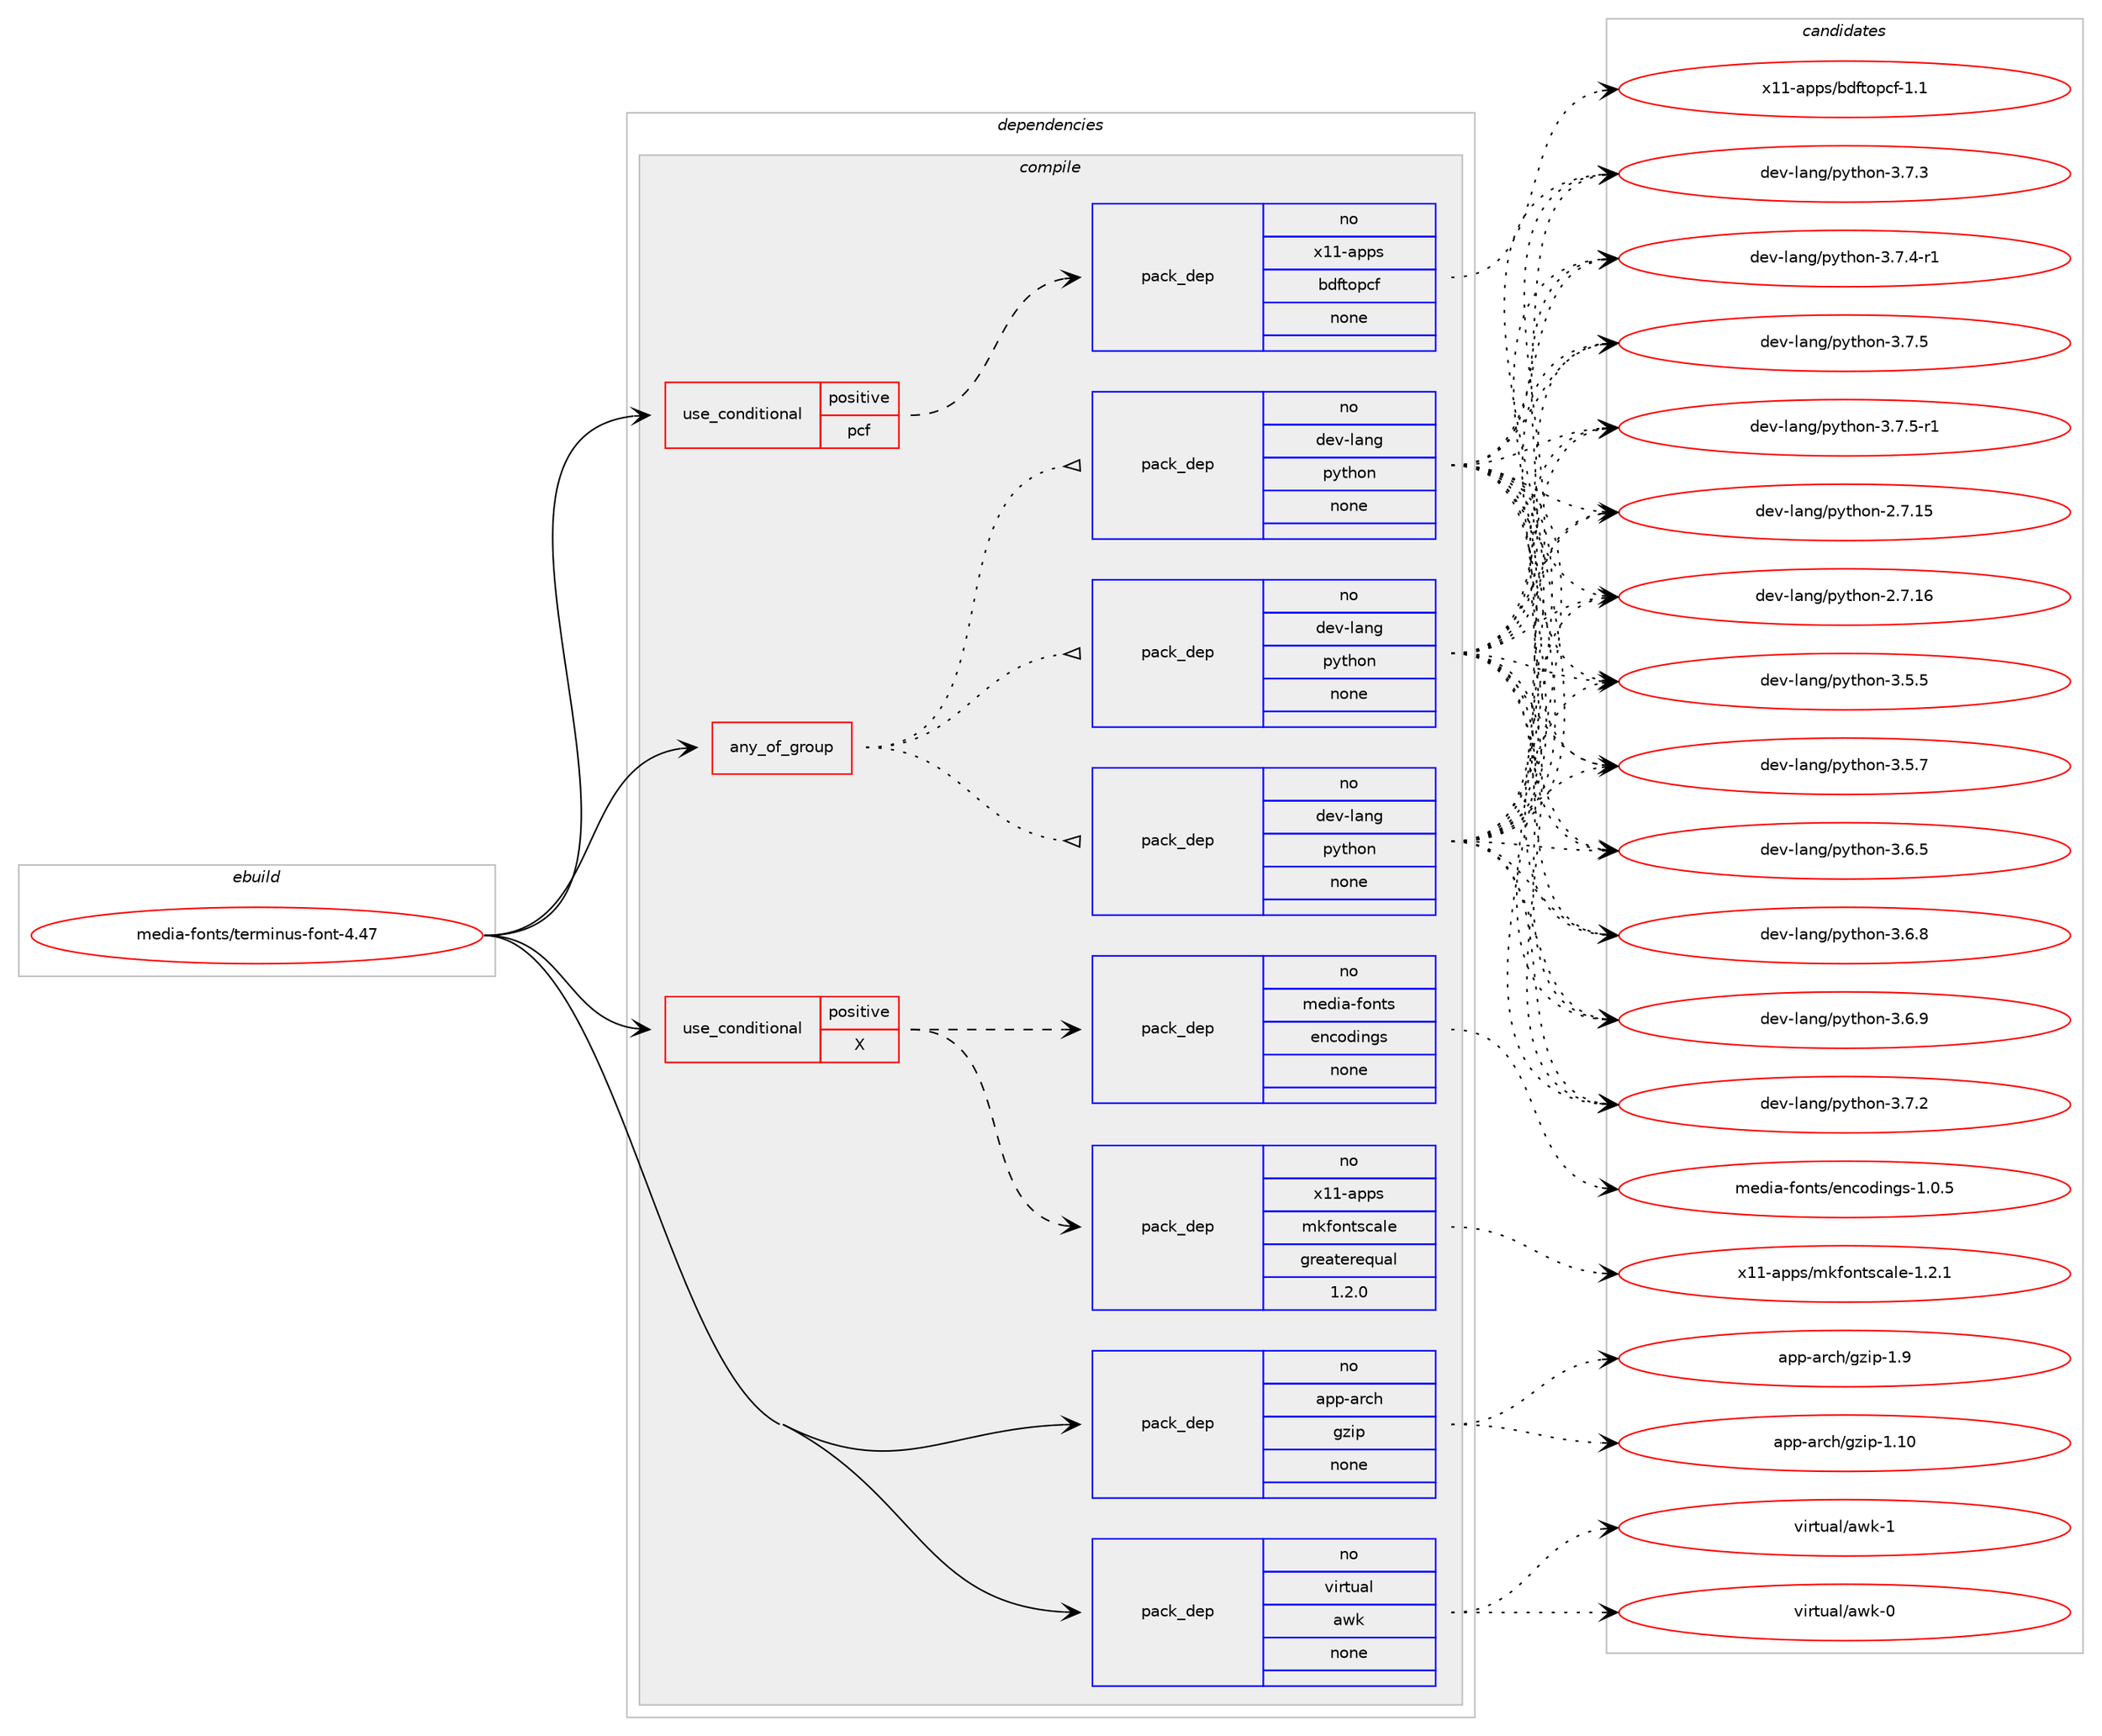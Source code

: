 digraph prolog {

# *************
# Graph options
# *************

newrank=true;
concentrate=true;
compound=true;
graph [rankdir=LR,fontname=Helvetica,fontsize=10,ranksep=1.5];#, ranksep=2.5, nodesep=0.2];
edge  [arrowhead=vee];
node  [fontname=Helvetica,fontsize=10];

# **********
# The ebuild
# **********

subgraph cluster_leftcol {
color=gray;
rank=same;
label=<<i>ebuild</i>>;
id [label="media-fonts/terminus-font-4.47", color=red, width=4, href="../media-fonts/terminus-font-4.47.svg"];
}

# ****************
# The dependencies
# ****************

subgraph cluster_midcol {
color=gray;
label=<<i>dependencies</i>>;
subgraph cluster_compile {
fillcolor="#eeeeee";
style=filled;
label=<<i>compile</i>>;
subgraph any13090 {
dependency777358 [label=<<TABLE BORDER="0" CELLBORDER="1" CELLSPACING="0" CELLPADDING="4"><TR><TD CELLPADDING="10">any_of_group</TD></TR></TABLE>>, shape=none, color=red];subgraph pack574631 {
dependency777359 [label=<<TABLE BORDER="0" CELLBORDER="1" CELLSPACING="0" CELLPADDING="4" WIDTH="220"><TR><TD ROWSPAN="6" CELLPADDING="30">pack_dep</TD></TR><TR><TD WIDTH="110">no</TD></TR><TR><TD>dev-lang</TD></TR><TR><TD>python</TD></TR><TR><TD>none</TD></TR><TR><TD></TD></TR></TABLE>>, shape=none, color=blue];
}
dependency777358:e -> dependency777359:w [weight=20,style="dotted",arrowhead="oinv"];
subgraph pack574632 {
dependency777360 [label=<<TABLE BORDER="0" CELLBORDER="1" CELLSPACING="0" CELLPADDING="4" WIDTH="220"><TR><TD ROWSPAN="6" CELLPADDING="30">pack_dep</TD></TR><TR><TD WIDTH="110">no</TD></TR><TR><TD>dev-lang</TD></TR><TR><TD>python</TD></TR><TR><TD>none</TD></TR><TR><TD></TD></TR></TABLE>>, shape=none, color=blue];
}
dependency777358:e -> dependency777360:w [weight=20,style="dotted",arrowhead="oinv"];
subgraph pack574633 {
dependency777361 [label=<<TABLE BORDER="0" CELLBORDER="1" CELLSPACING="0" CELLPADDING="4" WIDTH="220"><TR><TD ROWSPAN="6" CELLPADDING="30">pack_dep</TD></TR><TR><TD WIDTH="110">no</TD></TR><TR><TD>dev-lang</TD></TR><TR><TD>python</TD></TR><TR><TD>none</TD></TR><TR><TD></TD></TR></TABLE>>, shape=none, color=blue];
}
dependency777358:e -> dependency777361:w [weight=20,style="dotted",arrowhead="oinv"];
}
id:e -> dependency777358:w [weight=20,style="solid",arrowhead="vee"];
subgraph cond189223 {
dependency777362 [label=<<TABLE BORDER="0" CELLBORDER="1" CELLSPACING="0" CELLPADDING="4"><TR><TD ROWSPAN="3" CELLPADDING="10">use_conditional</TD></TR><TR><TD>positive</TD></TR><TR><TD>X</TD></TR></TABLE>>, shape=none, color=red];
subgraph pack574634 {
dependency777363 [label=<<TABLE BORDER="0" CELLBORDER="1" CELLSPACING="0" CELLPADDING="4" WIDTH="220"><TR><TD ROWSPAN="6" CELLPADDING="30">pack_dep</TD></TR><TR><TD WIDTH="110">no</TD></TR><TR><TD>x11-apps</TD></TR><TR><TD>mkfontscale</TD></TR><TR><TD>greaterequal</TD></TR><TR><TD>1.2.0</TD></TR></TABLE>>, shape=none, color=blue];
}
dependency777362:e -> dependency777363:w [weight=20,style="dashed",arrowhead="vee"];
subgraph pack574635 {
dependency777364 [label=<<TABLE BORDER="0" CELLBORDER="1" CELLSPACING="0" CELLPADDING="4" WIDTH="220"><TR><TD ROWSPAN="6" CELLPADDING="30">pack_dep</TD></TR><TR><TD WIDTH="110">no</TD></TR><TR><TD>media-fonts</TD></TR><TR><TD>encodings</TD></TR><TR><TD>none</TD></TR><TR><TD></TD></TR></TABLE>>, shape=none, color=blue];
}
dependency777362:e -> dependency777364:w [weight=20,style="dashed",arrowhead="vee"];
}
id:e -> dependency777362:w [weight=20,style="solid",arrowhead="vee"];
subgraph cond189224 {
dependency777365 [label=<<TABLE BORDER="0" CELLBORDER="1" CELLSPACING="0" CELLPADDING="4"><TR><TD ROWSPAN="3" CELLPADDING="10">use_conditional</TD></TR><TR><TD>positive</TD></TR><TR><TD>pcf</TD></TR></TABLE>>, shape=none, color=red];
subgraph pack574636 {
dependency777366 [label=<<TABLE BORDER="0" CELLBORDER="1" CELLSPACING="0" CELLPADDING="4" WIDTH="220"><TR><TD ROWSPAN="6" CELLPADDING="30">pack_dep</TD></TR><TR><TD WIDTH="110">no</TD></TR><TR><TD>x11-apps</TD></TR><TR><TD>bdftopcf</TD></TR><TR><TD>none</TD></TR><TR><TD></TD></TR></TABLE>>, shape=none, color=blue];
}
dependency777365:e -> dependency777366:w [weight=20,style="dashed",arrowhead="vee"];
}
id:e -> dependency777365:w [weight=20,style="solid",arrowhead="vee"];
subgraph pack574637 {
dependency777367 [label=<<TABLE BORDER="0" CELLBORDER="1" CELLSPACING="0" CELLPADDING="4" WIDTH="220"><TR><TD ROWSPAN="6" CELLPADDING="30">pack_dep</TD></TR><TR><TD WIDTH="110">no</TD></TR><TR><TD>app-arch</TD></TR><TR><TD>gzip</TD></TR><TR><TD>none</TD></TR><TR><TD></TD></TR></TABLE>>, shape=none, color=blue];
}
id:e -> dependency777367:w [weight=20,style="solid",arrowhead="vee"];
subgraph pack574638 {
dependency777368 [label=<<TABLE BORDER="0" CELLBORDER="1" CELLSPACING="0" CELLPADDING="4" WIDTH="220"><TR><TD ROWSPAN="6" CELLPADDING="30">pack_dep</TD></TR><TR><TD WIDTH="110">no</TD></TR><TR><TD>virtual</TD></TR><TR><TD>awk</TD></TR><TR><TD>none</TD></TR><TR><TD></TD></TR></TABLE>>, shape=none, color=blue];
}
id:e -> dependency777368:w [weight=20,style="solid",arrowhead="vee"];
}
subgraph cluster_compileandrun {
fillcolor="#eeeeee";
style=filled;
label=<<i>compile and run</i>>;
}
subgraph cluster_run {
fillcolor="#eeeeee";
style=filled;
label=<<i>run</i>>;
}
}

# **************
# The candidates
# **************

subgraph cluster_choices {
rank=same;
color=gray;
label=<<i>candidates</i>>;

subgraph choice574631 {
color=black;
nodesep=1;
choice10010111845108971101034711212111610411111045504655464953 [label="dev-lang/python-2.7.15", color=red, width=4,href="../dev-lang/python-2.7.15.svg"];
choice10010111845108971101034711212111610411111045504655464954 [label="dev-lang/python-2.7.16", color=red, width=4,href="../dev-lang/python-2.7.16.svg"];
choice100101118451089711010347112121116104111110455146534653 [label="dev-lang/python-3.5.5", color=red, width=4,href="../dev-lang/python-3.5.5.svg"];
choice100101118451089711010347112121116104111110455146534655 [label="dev-lang/python-3.5.7", color=red, width=4,href="../dev-lang/python-3.5.7.svg"];
choice100101118451089711010347112121116104111110455146544653 [label="dev-lang/python-3.6.5", color=red, width=4,href="../dev-lang/python-3.6.5.svg"];
choice100101118451089711010347112121116104111110455146544656 [label="dev-lang/python-3.6.8", color=red, width=4,href="../dev-lang/python-3.6.8.svg"];
choice100101118451089711010347112121116104111110455146544657 [label="dev-lang/python-3.6.9", color=red, width=4,href="../dev-lang/python-3.6.9.svg"];
choice100101118451089711010347112121116104111110455146554650 [label="dev-lang/python-3.7.2", color=red, width=4,href="../dev-lang/python-3.7.2.svg"];
choice100101118451089711010347112121116104111110455146554651 [label="dev-lang/python-3.7.3", color=red, width=4,href="../dev-lang/python-3.7.3.svg"];
choice1001011184510897110103471121211161041111104551465546524511449 [label="dev-lang/python-3.7.4-r1", color=red, width=4,href="../dev-lang/python-3.7.4-r1.svg"];
choice100101118451089711010347112121116104111110455146554653 [label="dev-lang/python-3.7.5", color=red, width=4,href="../dev-lang/python-3.7.5.svg"];
choice1001011184510897110103471121211161041111104551465546534511449 [label="dev-lang/python-3.7.5-r1", color=red, width=4,href="../dev-lang/python-3.7.5-r1.svg"];
dependency777359:e -> choice10010111845108971101034711212111610411111045504655464953:w [style=dotted,weight="100"];
dependency777359:e -> choice10010111845108971101034711212111610411111045504655464954:w [style=dotted,weight="100"];
dependency777359:e -> choice100101118451089711010347112121116104111110455146534653:w [style=dotted,weight="100"];
dependency777359:e -> choice100101118451089711010347112121116104111110455146534655:w [style=dotted,weight="100"];
dependency777359:e -> choice100101118451089711010347112121116104111110455146544653:w [style=dotted,weight="100"];
dependency777359:e -> choice100101118451089711010347112121116104111110455146544656:w [style=dotted,weight="100"];
dependency777359:e -> choice100101118451089711010347112121116104111110455146544657:w [style=dotted,weight="100"];
dependency777359:e -> choice100101118451089711010347112121116104111110455146554650:w [style=dotted,weight="100"];
dependency777359:e -> choice100101118451089711010347112121116104111110455146554651:w [style=dotted,weight="100"];
dependency777359:e -> choice1001011184510897110103471121211161041111104551465546524511449:w [style=dotted,weight="100"];
dependency777359:e -> choice100101118451089711010347112121116104111110455146554653:w [style=dotted,weight="100"];
dependency777359:e -> choice1001011184510897110103471121211161041111104551465546534511449:w [style=dotted,weight="100"];
}
subgraph choice574632 {
color=black;
nodesep=1;
choice10010111845108971101034711212111610411111045504655464953 [label="dev-lang/python-2.7.15", color=red, width=4,href="../dev-lang/python-2.7.15.svg"];
choice10010111845108971101034711212111610411111045504655464954 [label="dev-lang/python-2.7.16", color=red, width=4,href="../dev-lang/python-2.7.16.svg"];
choice100101118451089711010347112121116104111110455146534653 [label="dev-lang/python-3.5.5", color=red, width=4,href="../dev-lang/python-3.5.5.svg"];
choice100101118451089711010347112121116104111110455146534655 [label="dev-lang/python-3.5.7", color=red, width=4,href="../dev-lang/python-3.5.7.svg"];
choice100101118451089711010347112121116104111110455146544653 [label="dev-lang/python-3.6.5", color=red, width=4,href="../dev-lang/python-3.6.5.svg"];
choice100101118451089711010347112121116104111110455146544656 [label="dev-lang/python-3.6.8", color=red, width=4,href="../dev-lang/python-3.6.8.svg"];
choice100101118451089711010347112121116104111110455146544657 [label="dev-lang/python-3.6.9", color=red, width=4,href="../dev-lang/python-3.6.9.svg"];
choice100101118451089711010347112121116104111110455146554650 [label="dev-lang/python-3.7.2", color=red, width=4,href="../dev-lang/python-3.7.2.svg"];
choice100101118451089711010347112121116104111110455146554651 [label="dev-lang/python-3.7.3", color=red, width=4,href="../dev-lang/python-3.7.3.svg"];
choice1001011184510897110103471121211161041111104551465546524511449 [label="dev-lang/python-3.7.4-r1", color=red, width=4,href="../dev-lang/python-3.7.4-r1.svg"];
choice100101118451089711010347112121116104111110455146554653 [label="dev-lang/python-3.7.5", color=red, width=4,href="../dev-lang/python-3.7.5.svg"];
choice1001011184510897110103471121211161041111104551465546534511449 [label="dev-lang/python-3.7.5-r1", color=red, width=4,href="../dev-lang/python-3.7.5-r1.svg"];
dependency777360:e -> choice10010111845108971101034711212111610411111045504655464953:w [style=dotted,weight="100"];
dependency777360:e -> choice10010111845108971101034711212111610411111045504655464954:w [style=dotted,weight="100"];
dependency777360:e -> choice100101118451089711010347112121116104111110455146534653:w [style=dotted,weight="100"];
dependency777360:e -> choice100101118451089711010347112121116104111110455146534655:w [style=dotted,weight="100"];
dependency777360:e -> choice100101118451089711010347112121116104111110455146544653:w [style=dotted,weight="100"];
dependency777360:e -> choice100101118451089711010347112121116104111110455146544656:w [style=dotted,weight="100"];
dependency777360:e -> choice100101118451089711010347112121116104111110455146544657:w [style=dotted,weight="100"];
dependency777360:e -> choice100101118451089711010347112121116104111110455146554650:w [style=dotted,weight="100"];
dependency777360:e -> choice100101118451089711010347112121116104111110455146554651:w [style=dotted,weight="100"];
dependency777360:e -> choice1001011184510897110103471121211161041111104551465546524511449:w [style=dotted,weight="100"];
dependency777360:e -> choice100101118451089711010347112121116104111110455146554653:w [style=dotted,weight="100"];
dependency777360:e -> choice1001011184510897110103471121211161041111104551465546534511449:w [style=dotted,weight="100"];
}
subgraph choice574633 {
color=black;
nodesep=1;
choice10010111845108971101034711212111610411111045504655464953 [label="dev-lang/python-2.7.15", color=red, width=4,href="../dev-lang/python-2.7.15.svg"];
choice10010111845108971101034711212111610411111045504655464954 [label="dev-lang/python-2.7.16", color=red, width=4,href="../dev-lang/python-2.7.16.svg"];
choice100101118451089711010347112121116104111110455146534653 [label="dev-lang/python-3.5.5", color=red, width=4,href="../dev-lang/python-3.5.5.svg"];
choice100101118451089711010347112121116104111110455146534655 [label="dev-lang/python-3.5.7", color=red, width=4,href="../dev-lang/python-3.5.7.svg"];
choice100101118451089711010347112121116104111110455146544653 [label="dev-lang/python-3.6.5", color=red, width=4,href="../dev-lang/python-3.6.5.svg"];
choice100101118451089711010347112121116104111110455146544656 [label="dev-lang/python-3.6.8", color=red, width=4,href="../dev-lang/python-3.6.8.svg"];
choice100101118451089711010347112121116104111110455146544657 [label="dev-lang/python-3.6.9", color=red, width=4,href="../dev-lang/python-3.6.9.svg"];
choice100101118451089711010347112121116104111110455146554650 [label="dev-lang/python-3.7.2", color=red, width=4,href="../dev-lang/python-3.7.2.svg"];
choice100101118451089711010347112121116104111110455146554651 [label="dev-lang/python-3.7.3", color=red, width=4,href="../dev-lang/python-3.7.3.svg"];
choice1001011184510897110103471121211161041111104551465546524511449 [label="dev-lang/python-3.7.4-r1", color=red, width=4,href="../dev-lang/python-3.7.4-r1.svg"];
choice100101118451089711010347112121116104111110455146554653 [label="dev-lang/python-3.7.5", color=red, width=4,href="../dev-lang/python-3.7.5.svg"];
choice1001011184510897110103471121211161041111104551465546534511449 [label="dev-lang/python-3.7.5-r1", color=red, width=4,href="../dev-lang/python-3.7.5-r1.svg"];
dependency777361:e -> choice10010111845108971101034711212111610411111045504655464953:w [style=dotted,weight="100"];
dependency777361:e -> choice10010111845108971101034711212111610411111045504655464954:w [style=dotted,weight="100"];
dependency777361:e -> choice100101118451089711010347112121116104111110455146534653:w [style=dotted,weight="100"];
dependency777361:e -> choice100101118451089711010347112121116104111110455146534655:w [style=dotted,weight="100"];
dependency777361:e -> choice100101118451089711010347112121116104111110455146544653:w [style=dotted,weight="100"];
dependency777361:e -> choice100101118451089711010347112121116104111110455146544656:w [style=dotted,weight="100"];
dependency777361:e -> choice100101118451089711010347112121116104111110455146544657:w [style=dotted,weight="100"];
dependency777361:e -> choice100101118451089711010347112121116104111110455146554650:w [style=dotted,weight="100"];
dependency777361:e -> choice100101118451089711010347112121116104111110455146554651:w [style=dotted,weight="100"];
dependency777361:e -> choice1001011184510897110103471121211161041111104551465546524511449:w [style=dotted,weight="100"];
dependency777361:e -> choice100101118451089711010347112121116104111110455146554653:w [style=dotted,weight="100"];
dependency777361:e -> choice1001011184510897110103471121211161041111104551465546534511449:w [style=dotted,weight="100"];
}
subgraph choice574634 {
color=black;
nodesep=1;
choice12049494597112112115471091071021111101161159997108101454946504649 [label="x11-apps/mkfontscale-1.2.1", color=red, width=4,href="../x11-apps/mkfontscale-1.2.1.svg"];
dependency777363:e -> choice12049494597112112115471091071021111101161159997108101454946504649:w [style=dotted,weight="100"];
}
subgraph choice574635 {
color=black;
nodesep=1;
choice10910110010597451021111101161154710111099111100105110103115454946484653 [label="media-fonts/encodings-1.0.5", color=red, width=4,href="../media-fonts/encodings-1.0.5.svg"];
dependency777364:e -> choice10910110010597451021111101161154710111099111100105110103115454946484653:w [style=dotted,weight="100"];
}
subgraph choice574636 {
color=black;
nodesep=1;
choice1204949459711211211547981001021161111129910245494649 [label="x11-apps/bdftopcf-1.1", color=red, width=4,href="../x11-apps/bdftopcf-1.1.svg"];
dependency777366:e -> choice1204949459711211211547981001021161111129910245494649:w [style=dotted,weight="100"];
}
subgraph choice574637 {
color=black;
nodesep=1;
choice97112112459711499104471031221051124549464948 [label="app-arch/gzip-1.10", color=red, width=4,href="../app-arch/gzip-1.10.svg"];
choice971121124597114991044710312210511245494657 [label="app-arch/gzip-1.9", color=red, width=4,href="../app-arch/gzip-1.9.svg"];
dependency777367:e -> choice97112112459711499104471031221051124549464948:w [style=dotted,weight="100"];
dependency777367:e -> choice971121124597114991044710312210511245494657:w [style=dotted,weight="100"];
}
subgraph choice574638 {
color=black;
nodesep=1;
choice1181051141161179710847971191074548 [label="virtual/awk-0", color=red, width=4,href="../virtual/awk-0.svg"];
choice1181051141161179710847971191074549 [label="virtual/awk-1", color=red, width=4,href="../virtual/awk-1.svg"];
dependency777368:e -> choice1181051141161179710847971191074548:w [style=dotted,weight="100"];
dependency777368:e -> choice1181051141161179710847971191074549:w [style=dotted,weight="100"];
}
}

}
